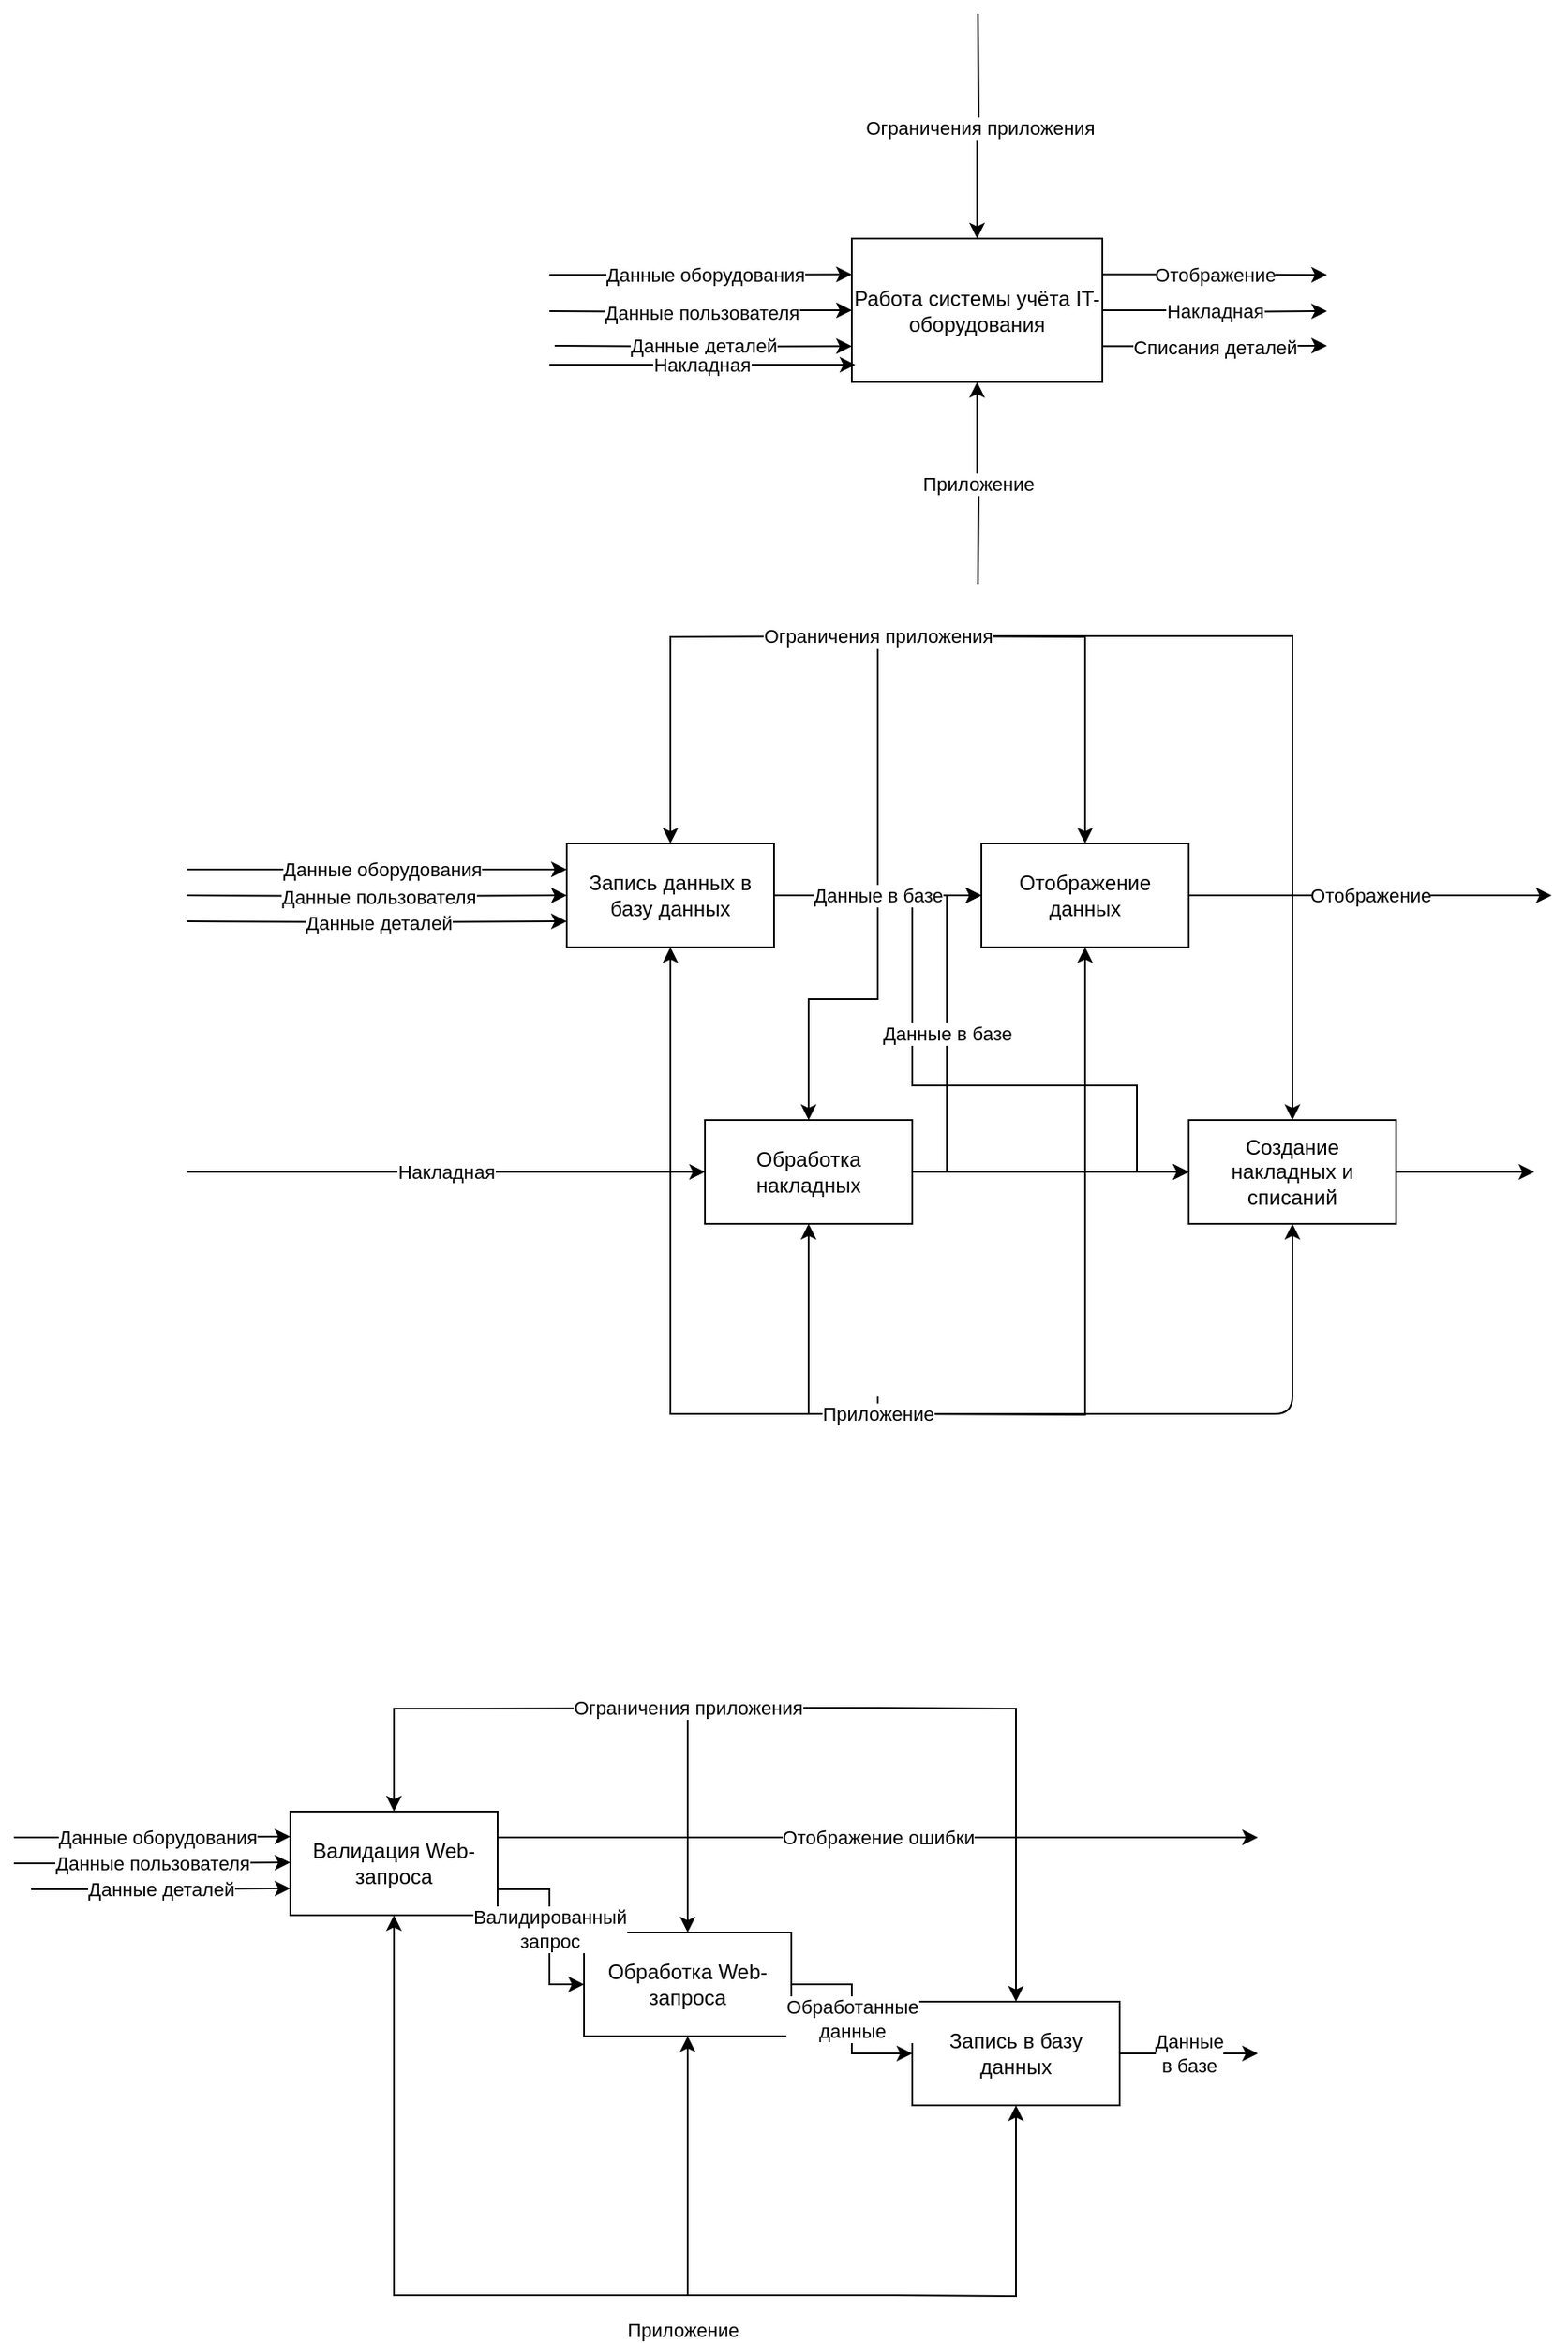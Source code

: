 <mxfile version="14.3.0" type="device"><diagram name="Page-1" id="e7e014a7-5840-1c2e-5031-d8a46d1fe8dd"><mxGraphModel dx="1424" dy="2437" grid="1" gridSize="10" guides="1" tooltips="1" connect="1" arrows="1" fold="1" page="1" pageScale="1" pageWidth="1169" pageHeight="826" background="#ffffff" math="0" shadow="0"><root><mxCell id="0"/><mxCell id="1" parent="0"/><mxCell id="cIcOLZtlOdL_amVd4b-I-90" style="edgeStyle=orthogonalEdgeStyle;rounded=0;orthogonalLoop=1;jettySize=auto;html=1;exitX=0.5;exitY=1;exitDx=0;exitDy=0;entryX=0.5;entryY=1;entryDx=0;entryDy=0;" parent="1" target="gsVs-73l-pxQk4R8SsR1-22" edge="1"><mxGeometry relative="1" as="geometry"><mxPoint x="550" y="-320" as="sourcePoint"/><mxPoint x="645" y="-460" as="targetPoint"/></mxGeometry></mxCell><mxCell id="cIcOLZtlOdL_amVd4b-I-86" style="edgeStyle=orthogonalEdgeStyle;rounded=0;orthogonalLoop=1;jettySize=auto;html=1;exitX=0.5;exitY=0;exitDx=0;exitDy=0;entryX=0.5;entryY=0;entryDx=0;entryDy=0;" parent="1" target="gsVs-73l-pxQk4R8SsR1-22" edge="1"><mxGeometry relative="1" as="geometry"><mxPoint x="540" y="-660" as="sourcePoint"/><mxPoint x="645" y="-520" as="targetPoint"/></mxGeometry></mxCell><mxCell id="cIcOLZtlOdL_amVd4b-I-64" style="edgeStyle=orthogonalEdgeStyle;rounded=0;orthogonalLoop=1;jettySize=auto;html=1;exitX=0.5;exitY=0;exitDx=0;exitDy=0;entryX=0.5;entryY=0;entryDx=0;entryDy=0;" parent="1" target="cIcOLZtlOdL_amVd4b-I-54" edge="1"><mxGeometry relative="1" as="geometry"><mxPoint x="540" y="-1280" as="sourcePoint"/><Array as="points"><mxPoint x="540" y="-1070"/><mxPoint x="500" y="-1070"/></Array></mxGeometry></mxCell><mxCell id="cIcOLZtlOdL_amVd4b-I-61" style="edgeStyle=orthogonalEdgeStyle;rounded=0;orthogonalLoop=1;jettySize=auto;html=1;exitX=0.5;exitY=1;exitDx=0;exitDy=0;entryX=0.5;entryY=1;entryDx=0;entryDy=0;" parent="1" target="cIcOLZtlOdL_amVd4b-I-54" edge="1"><mxGeometry relative="1" as="geometry"><mxPoint x="540" y="-840" as="sourcePoint"/><Array as="points"><mxPoint x="540" y="-830"/><mxPoint x="500" y="-830"/></Array></mxGeometry></mxCell><mxCell id="cIcOLZtlOdL_amVd4b-I-42" value="Данные деталей" style="edgeStyle=orthogonalEdgeStyle;rounded=0;orthogonalLoop=1;jettySize=auto;html=1;entryX=0;entryY=0.75;entryDx=0;entryDy=0;" parent="1" target="cIcOLZtlOdL_amVd4b-I-41" edge="1"><mxGeometry relative="1" as="geometry"><mxPoint x="353" y="-1448" as="sourcePoint"/></mxGeometry></mxCell><mxCell id="cIcOLZtlOdL_amVd4b-I-43" value="Ограничения приложения" style="edgeStyle=orthogonalEdgeStyle;rounded=0;orthogonalLoop=1;jettySize=auto;html=1;exitX=0.5;exitY=0;exitDx=0;exitDy=0;entryX=0.5;entryY=0;entryDx=0;entryDy=0;" parent="1" target="cIcOLZtlOdL_amVd4b-I-41" edge="1"><mxGeometry relative="1" as="geometry"><mxPoint x="598" y="-1640" as="sourcePoint"/></mxGeometry></mxCell><mxCell id="cIcOLZtlOdL_amVd4b-I-44" value="Приложение" style="edgeStyle=orthogonalEdgeStyle;rounded=0;orthogonalLoop=1;jettySize=auto;html=1;exitX=0.5;exitY=1;exitDx=0;exitDy=0;entryX=0.5;entryY=1;entryDx=0;entryDy=0;" parent="1" target="cIcOLZtlOdL_amVd4b-I-41" edge="1"><mxGeometry relative="1" as="geometry"><mxPoint x="598" y="-1310" as="sourcePoint"/></mxGeometry></mxCell><mxCell id="cIcOLZtlOdL_amVd4b-I-46" value="Данные пользователя" style="edgeStyle=orthogonalEdgeStyle;rounded=0;orthogonalLoop=1;jettySize=auto;html=1;entryX=0;entryY=0.5;entryDx=0;entryDy=0;" parent="1" target="cIcOLZtlOdL_amVd4b-I-41" edge="1"><mxGeometry relative="1" as="geometry"><mxPoint x="350" y="-1468" as="sourcePoint"/></mxGeometry></mxCell><mxCell id="gsVs-73l-pxQk4R8SsR1-2" value="Данные оборудования&lt;br&gt;" style="edgeStyle=orthogonalEdgeStyle;rounded=0;orthogonalLoop=1;jettySize=auto;html=1;entryX=0;entryY=0.25;entryDx=0;entryDy=0;" parent="1" target="cIcOLZtlOdL_amVd4b-I-41" edge="1"><mxGeometry x="0.029" relative="1" as="geometry"><mxPoint x="350" y="-1489" as="sourcePoint"/><Array as="points"><mxPoint x="440" y="-1489"/><mxPoint x="440" y="-1489"/></Array><mxPoint as="offset"/></mxGeometry></mxCell><mxCell id="gsVs-73l-pxQk4R8SsR1-5" value="Накладная" style="edgeStyle=orthogonalEdgeStyle;rounded=0;orthogonalLoop=1;jettySize=auto;html=1;exitX=1;exitY=0.5;exitDx=0;exitDy=0;" parent="1" source="cIcOLZtlOdL_amVd4b-I-41" edge="1"><mxGeometry relative="1" as="geometry"><mxPoint x="800" y="-1468" as="targetPoint"/></mxGeometry></mxCell><mxCell id="gsVs-73l-pxQk4R8SsR1-6" value="Списания деталей" style="edgeStyle=orthogonalEdgeStyle;rounded=0;orthogonalLoop=1;jettySize=auto;html=1;exitX=1;exitY=0.75;exitDx=0;exitDy=0;" parent="1" source="cIcOLZtlOdL_amVd4b-I-41" edge="1"><mxGeometry relative="1" as="geometry"><mxPoint x="800" y="-1448" as="targetPoint"/></mxGeometry></mxCell><mxCell id="gsVs-73l-pxQk4R8SsR1-8" value="Отображение" style="edgeStyle=orthogonalEdgeStyle;rounded=0;orthogonalLoop=1;jettySize=auto;html=1;exitX=1;exitY=0.25;exitDx=0;exitDy=0;" parent="1" source="cIcOLZtlOdL_amVd4b-I-41" edge="1"><mxGeometry relative="1" as="geometry"><mxPoint x="800" y="-1489" as="targetPoint"/><Array as="points"><mxPoint x="740" y="-1489"/><mxPoint x="740" y="-1489"/></Array></mxGeometry></mxCell><mxCell id="cIcOLZtlOdL_amVd4b-I-41" value="Работа системы учёта IT-оборудования" style="rounded=0;whiteSpace=wrap;html=1;" parent="1" vertex="1"><mxGeometry x="525" y="-1510" width="145" height="83" as="geometry"/></mxCell><mxCell id="cIcOLZtlOdL_amVd4b-I-59" style="edgeStyle=orthogonalEdgeStyle;rounded=0;orthogonalLoop=1;jettySize=auto;html=1;entryX=0.5;entryY=1;entryDx=0;entryDy=0;" parent="1" target="cIcOLZtlOdL_amVd4b-I-52" edge="1"><mxGeometry relative="1" as="geometry"><mxPoint x="540" y="-830" as="sourcePoint"/><Array as="points"><mxPoint x="540" y="-830"/><mxPoint x="420" y="-830"/></Array></mxGeometry></mxCell><mxCell id="cIcOLZtlOdL_amVd4b-I-62" style="edgeStyle=orthogonalEdgeStyle;rounded=0;orthogonalLoop=1;jettySize=auto;html=1;exitX=0.5;exitY=0;exitDx=0;exitDy=0;entryX=0.5;entryY=0;entryDx=0;entryDy=0;" parent="1" target="cIcOLZtlOdL_amVd4b-I-52" edge="1"><mxGeometry relative="1" as="geometry"><mxPoint x="540" y="-1280" as="sourcePoint"/></mxGeometry></mxCell><mxCell id="cIcOLZtlOdL_amVd4b-I-52" value="Запись данных в базу данных" style="rounded=0;whiteSpace=wrap;html=1;" parent="1" vertex="1"><mxGeometry x="360" y="-1160" width="120" height="60" as="geometry"/></mxCell><mxCell id="cIcOLZtlOdL_amVd4b-I-53" value="Отображение данных" style="rounded=0;whiteSpace=wrap;html=1;" parent="1" vertex="1"><mxGeometry x="600" y="-1160" width="120" height="60" as="geometry"/></mxCell><mxCell id="cIcOLZtlOdL_amVd4b-I-54" value="Обработка накладных" style="rounded=0;whiteSpace=wrap;html=1;" parent="1" vertex="1"><mxGeometry x="440" y="-1000" width="120" height="60" as="geometry"/></mxCell><mxCell id="cIcOLZtlOdL_amVd4b-I-85" style="edgeStyle=orthogonalEdgeStyle;rounded=0;orthogonalLoop=1;jettySize=auto;html=1;exitX=0.5;exitY=0;exitDx=0;exitDy=0;entryX=0.5;entryY=0;entryDx=0;entryDy=0;" parent="1" target="gsVs-73l-pxQk4R8SsR1-19" edge="1"><mxGeometry relative="1" as="geometry"><mxPoint x="540" y="-660" as="sourcePoint"/><mxPoint x="435" y="-580" as="targetPoint"/></mxGeometry></mxCell><mxCell id="cIcOLZtlOdL_amVd4b-I-88" style="edgeStyle=orthogonalEdgeStyle;rounded=0;orthogonalLoop=1;jettySize=auto;html=1;exitX=0.5;exitY=1;exitDx=0;exitDy=0;entryX=0.5;entryY=1;entryDx=0;entryDy=0;" parent="1" target="gsVs-73l-pxQk4R8SsR1-20" edge="1"><mxGeometry relative="1" as="geometry"><mxPoint x="550" y="-320" as="sourcePoint"/><Array as="points"><mxPoint x="430" y="-320"/></Array><mxPoint x="435" y="-520" as="targetPoint"/></mxGeometry></mxCell><mxCell id="cIcOLZtlOdL_amVd4b-I-89" value="Приложение" style="edgeStyle=orthogonalEdgeStyle;rounded=0;orthogonalLoop=1;jettySize=auto;html=1;exitX=0.5;exitY=1;exitDx=0;exitDy=0;entryX=0.5;entryY=1;entryDx=0;entryDy=0;" parent="1" target="gsVs-73l-pxQk4R8SsR1-19" edge="1"><mxGeometry x="-0.518" y="20" relative="1" as="geometry"><mxPoint x="550" y="-320" as="sourcePoint"/><Array as="points"><mxPoint x="260" y="-320"/></Array><mxPoint as="offset"/><mxPoint x="435" y="-390" as="targetPoint"/></mxGeometry></mxCell><mxCell id="gsVs-73l-pxQk4R8SsR1-19" value="Валидация Web-запроса" style="rounded=0;whiteSpace=wrap;html=1;" parent="1" vertex="1"><mxGeometry x="200" y="-600" width="120" height="60" as="geometry"/></mxCell><mxCell id="gsVs-73l-pxQk4R8SsR1-20" value="Обработка Web-запроса" style="rounded=0;whiteSpace=wrap;html=1;" parent="1" vertex="1"><mxGeometry x="370" y="-530" width="120" height="60" as="geometry"/></mxCell><mxCell id="gsVs-73l-pxQk4R8SsR1-22" value="Запись в базу данных" style="rounded=0;whiteSpace=wrap;html=1;" parent="1" vertex="1"><mxGeometry x="560" y="-490" width="120" height="60" as="geometry"/></mxCell><mxCell id="ONBI0_soCBBzZnQJjN9g-1" value="Накладная" style="endArrow=classic;html=1;entryX=0.014;entryY=0.88;entryDx=0;entryDy=0;entryPerimeter=0;" edge="1" parent="1" target="cIcOLZtlOdL_amVd4b-I-41"><mxGeometry width="50" height="50" relative="1" as="geometry"><mxPoint x="350" y="-1437" as="sourcePoint"/><mxPoint x="260" y="-1520" as="targetPoint"/></mxGeometry></mxCell><mxCell id="ONBI0_soCBBzZnQJjN9g-2" value="Создание накладных и списаний" style="rounded=0;whiteSpace=wrap;html=1;" vertex="1" parent="1"><mxGeometry x="720" y="-1000" width="120" height="60" as="geometry"/></mxCell><mxCell id="ONBI0_soCBBzZnQJjN9g-3" value="" style="endArrow=classic;html=1;entryX=0.5;entryY=0;entryDx=0;entryDy=0;rounded=0;" edge="1" parent="1" target="ONBI0_soCBBzZnQJjN9g-2"><mxGeometry width="50" height="50" relative="1" as="geometry"><mxPoint x="540" y="-1280" as="sourcePoint"/><mxPoint x="830" y="-1140" as="targetPoint"/><Array as="points"><mxPoint x="780" y="-1280"/></Array></mxGeometry></mxCell><mxCell id="ONBI0_soCBBzZnQJjN9g-4" value="" style="endArrow=classic;html=1;entryX=0.5;entryY=1;entryDx=0;entryDy=0;" edge="1" parent="1" target="ONBI0_soCBBzZnQJjN9g-2"><mxGeometry width="50" height="50" relative="1" as="geometry"><mxPoint x="540" y="-830" as="sourcePoint"/><mxPoint x="760" y="-850" as="targetPoint"/><Array as="points"><mxPoint x="780" y="-830"/></Array></mxGeometry></mxCell><mxCell id="ONBI0_soCBBzZnQJjN9g-5" value="Данные оборудования&lt;br&gt;" style="edgeStyle=orthogonalEdgeStyle;rounded=0;orthogonalLoop=1;jettySize=auto;html=1;entryX=0;entryY=0.25;entryDx=0;entryDy=0;" edge="1" parent="1" target="cIcOLZtlOdL_amVd4b-I-52"><mxGeometry x="0.029" relative="1" as="geometry"><mxPoint x="140" y="-1145" as="sourcePoint"/><Array as="points"><mxPoint x="140" y="-1145"/></Array><mxPoint as="offset"/><mxPoint x="315" y="-1161" as="targetPoint"/></mxGeometry></mxCell><mxCell id="ONBI0_soCBBzZnQJjN9g-6" value="Данные пользователя" style="edgeStyle=orthogonalEdgeStyle;rounded=0;orthogonalLoop=1;jettySize=auto;html=1;entryX=0;entryY=0.5;entryDx=0;entryDy=0;" edge="1" parent="1" target="cIcOLZtlOdL_amVd4b-I-52"><mxGeometry relative="1" as="geometry"><mxPoint x="140" y="-1130" as="sourcePoint"/><mxPoint x="335" y="-1239" as="targetPoint"/></mxGeometry></mxCell><mxCell id="ONBI0_soCBBzZnQJjN9g-7" value="Данные деталей" style="edgeStyle=orthogonalEdgeStyle;rounded=0;orthogonalLoop=1;jettySize=auto;html=1;entryX=0;entryY=0.75;entryDx=0;entryDy=0;" edge="1" parent="1" target="cIcOLZtlOdL_amVd4b-I-52"><mxGeometry relative="1" as="geometry"><mxPoint x="140" y="-1115" as="sourcePoint"/><mxPoint x="252" y="-990.05" as="targetPoint"/></mxGeometry></mxCell><mxCell id="ONBI0_soCBBzZnQJjN9g-8" value="Накладная" style="endArrow=classic;html=1;entryX=0;entryY=0.5;entryDx=0;entryDy=0;" edge="1" parent="1" target="cIcOLZtlOdL_amVd4b-I-54"><mxGeometry width="50" height="50" relative="1" as="geometry"><mxPoint x="140" y="-970" as="sourcePoint"/><mxPoint x="417.03" y="-989.96" as="targetPoint"/></mxGeometry></mxCell><mxCell id="ONBI0_soCBBzZnQJjN9g-9" value="Отображение" style="edgeStyle=orthogonalEdgeStyle;rounded=0;orthogonalLoop=1;jettySize=auto;html=1;exitX=1;exitY=0.5;exitDx=0;exitDy=0;" edge="1" parent="1" source="cIcOLZtlOdL_amVd4b-I-53"><mxGeometry relative="1" as="geometry"><mxPoint x="930" y="-1130" as="targetPoint"/><Array as="points"><mxPoint x="900" y="-1130"/></Array><mxPoint x="770" y="-1150" as="sourcePoint"/></mxGeometry></mxCell><mxCell id="ONBI0_soCBBzZnQJjN9g-12" value="" style="endArrow=classic;html=1;exitX=1;exitY=0.5;exitDx=0;exitDy=0;" edge="1" parent="1" source="ONBI0_soCBBzZnQJjN9g-2"><mxGeometry width="50" height="50" relative="1" as="geometry"><mxPoint x="960" y="-1030" as="sourcePoint"/><mxPoint x="920" y="-970" as="targetPoint"/></mxGeometry></mxCell><mxCell id="ONBI0_soCBBzZnQJjN9g-13" value="" style="endArrow=classic;html=1;exitX=1;exitY=0.5;exitDx=0;exitDy=0;entryX=0;entryY=0.5;entryDx=0;entryDy=0;rounded=0;" edge="1" parent="1" source="cIcOLZtlOdL_amVd4b-I-52" target="ONBI0_soCBBzZnQJjN9g-2"><mxGeometry width="50" height="50" relative="1" as="geometry"><mxPoint x="200" y="-1010" as="sourcePoint"/><mxPoint x="250" y="-1060" as="targetPoint"/><Array as="points"><mxPoint x="560" y="-1130"/><mxPoint x="560" y="-1020"/><mxPoint x="690" y="-1020"/><mxPoint x="690" y="-970"/></Array></mxGeometry></mxCell><mxCell id="ONBI0_soCBBzZnQJjN9g-14" value="" style="endArrow=classic;html=1;entryX=0;entryY=0.5;entryDx=0;entryDy=0;exitX=1;exitY=0.5;exitDx=0;exitDy=0;" edge="1" parent="1" source="cIcOLZtlOdL_amVd4b-I-54" target="ONBI0_soCBBzZnQJjN9g-2"><mxGeometry width="50" height="50" relative="1" as="geometry"><mxPoint x="130" y="-1000" as="sourcePoint"/><mxPoint x="180" y="-1050" as="targetPoint"/></mxGeometry></mxCell><mxCell id="ONBI0_soCBBzZnQJjN9g-11" value="Данные в базе" style="endArrow=classic;html=1;exitX=1;exitY=0.5;exitDx=0;exitDy=0;entryX=0;entryY=0.5;entryDx=0;entryDy=0;rounded=0;" edge="1" parent="1" source="cIcOLZtlOdL_amVd4b-I-54" target="cIcOLZtlOdL_amVd4b-I-53"><mxGeometry width="50" height="50" relative="1" as="geometry"><mxPoint x="80" y="-1170" as="sourcePoint"/><mxPoint x="130" y="-1220" as="targetPoint"/><Array as="points"><mxPoint x="580" y="-970"/><mxPoint x="580" y="-1130"/></Array></mxGeometry></mxCell><mxCell id="ONBI0_soCBBzZnQJjN9g-10" value="Данные в базе" style="endArrow=classic;html=1;entryX=0;entryY=0.5;entryDx=0;entryDy=0;exitX=1;exitY=0.5;exitDx=0;exitDy=0;" edge="1" parent="1" source="cIcOLZtlOdL_amVd4b-I-52" target="cIcOLZtlOdL_amVd4b-I-53"><mxGeometry width="50" height="50" relative="1" as="geometry"><mxPoint x="230" y="-1200" as="sourcePoint"/><mxPoint x="280" y="-1250" as="targetPoint"/></mxGeometry></mxCell><mxCell id="cIcOLZtlOdL_amVd4b-I-63" value="Ограничения приложения" style="edgeStyle=orthogonalEdgeStyle;rounded=0;orthogonalLoop=1;jettySize=auto;html=1;exitX=0.5;exitY=0;exitDx=0;exitDy=0;entryX=0.5;entryY=0;entryDx=0;entryDy=0;" parent="1" target="cIcOLZtlOdL_amVd4b-I-53" edge="1"><mxGeometry x="-1" relative="1" as="geometry"><mxPoint x="540" y="-1280" as="sourcePoint"/><mxPoint as="offset"/></mxGeometry></mxCell><mxCell id="cIcOLZtlOdL_amVd4b-I-60" value="Приложение" style="edgeStyle=orthogonalEdgeStyle;rounded=0;orthogonalLoop=1;jettySize=auto;html=1;entryX=0.5;entryY=1;entryDx=0;entryDy=0;" parent="1" target="cIcOLZtlOdL_amVd4b-I-53" edge="1"><mxGeometry x="-1" relative="1" as="geometry"><mxPoint x="540" y="-830" as="sourcePoint"/><mxPoint as="offset"/></mxGeometry></mxCell><mxCell id="ONBI0_soCBBzZnQJjN9g-15" value="Отображение ошибки" style="endArrow=classic;html=1;exitX=1;exitY=0.25;exitDx=0;exitDy=0;" edge="1" parent="1" source="gsVs-73l-pxQk4R8SsR1-19"><mxGeometry width="50" height="50" relative="1" as="geometry"><mxPoint x="690" y="-580" as="sourcePoint"/><mxPoint x="760" y="-585" as="targetPoint"/></mxGeometry></mxCell><mxCell id="cIcOLZtlOdL_amVd4b-I-87" value="Ограничения приложения" style="edgeStyle=orthogonalEdgeStyle;rounded=0;orthogonalLoop=1;jettySize=auto;html=1;exitX=0.5;exitY=0;exitDx=0;exitDy=0;entryX=0.5;entryY=0;entryDx=0;entryDy=0;" parent="1" target="gsVs-73l-pxQk4R8SsR1-20" edge="1"><mxGeometry x="-0.083" relative="1" as="geometry"><mxPoint x="540" y="-660" as="sourcePoint"/><Array as="points"><mxPoint x="430" y="-660"/></Array><mxPoint as="offset"/><mxPoint x="435" y="-450" as="targetPoint"/></mxGeometry></mxCell><mxCell id="ONBI0_soCBBzZnQJjN9g-16" value="Валидированный &lt;br&gt;запрос" style="endArrow=classic;html=1;exitX=1;exitY=0.75;exitDx=0;exitDy=0;entryX=0;entryY=0.5;entryDx=0;entryDy=0;rounded=0;" edge="1" parent="1" source="gsVs-73l-pxQk4R8SsR1-19" target="gsVs-73l-pxQk4R8SsR1-20"><mxGeometry width="50" height="50" relative="1" as="geometry"><mxPoint x="770" y="-490" as="sourcePoint"/><mxPoint x="820" y="-540" as="targetPoint"/><Array as="points"><mxPoint x="350" y="-555"/><mxPoint x="350" y="-500"/></Array></mxGeometry></mxCell><mxCell id="gsVs-73l-pxQk4R8SsR1-26" value="Обработанные &lt;br&gt;данные" style="edgeStyle=orthogonalEdgeStyle;rounded=0;orthogonalLoop=1;jettySize=auto;html=1;exitX=1;exitY=0.5;exitDx=0;exitDy=0;entryX=0;entryY=0.5;entryDx=0;entryDy=0;" parent="1" source="gsVs-73l-pxQk4R8SsR1-20" target="gsVs-73l-pxQk4R8SsR1-22" edge="1"><mxGeometry relative="1" as="geometry"><mxPoint x="480" y="-490" as="targetPoint"/></mxGeometry></mxCell><mxCell id="ONBI0_soCBBzZnQJjN9g-17" value="Данные &lt;br&gt;в базе" style="endArrow=classic;html=1;exitX=1;exitY=0.5;exitDx=0;exitDy=0;" edge="1" parent="1" source="gsVs-73l-pxQk4R8SsR1-22"><mxGeometry width="50" height="50" relative="1" as="geometry"><mxPoint x="880" y="-520" as="sourcePoint"/><mxPoint x="760" y="-460" as="targetPoint"/></mxGeometry></mxCell><mxCell id="ONBI0_soCBBzZnQJjN9g-18" value="Данные оборудования&lt;br&gt;" style="edgeStyle=orthogonalEdgeStyle;rounded=0;orthogonalLoop=1;jettySize=auto;html=1;entryX=0;entryY=0.25;entryDx=0;entryDy=0;" edge="1" parent="1"><mxGeometry x="0.029" relative="1" as="geometry"><mxPoint x="40" y="-585" as="sourcePoint"/><Array as="points"><mxPoint x="125" y="-585"/></Array><mxPoint as="offset"/><mxPoint x="200" y="-585.5" as="targetPoint"/></mxGeometry></mxCell><mxCell id="ONBI0_soCBBzZnQJjN9g-19" value="Данные пользователя" style="edgeStyle=orthogonalEdgeStyle;rounded=0;orthogonalLoop=1;jettySize=auto;html=1;entryX=0;entryY=0.5;entryDx=0;entryDy=0;" edge="1" parent="1"><mxGeometry relative="1" as="geometry"><mxPoint x="40" y="-570" as="sourcePoint"/><mxPoint x="200" y="-570.5" as="targetPoint"/><Array as="points"><mxPoint x="120" y="-570"/></Array></mxGeometry></mxCell><mxCell id="ONBI0_soCBBzZnQJjN9g-20" value="Данные деталей" style="edgeStyle=orthogonalEdgeStyle;rounded=0;orthogonalLoop=1;jettySize=auto;html=1;entryX=0;entryY=0.75;entryDx=0;entryDy=0;" edge="1" parent="1"><mxGeometry relative="1" as="geometry"><mxPoint x="50" y="-555" as="sourcePoint"/><mxPoint x="200" y="-555.5" as="targetPoint"/><Array as="points"><mxPoint x="125" y="-555"/></Array></mxGeometry></mxCell></root></mxGraphModel></diagram></mxfile>